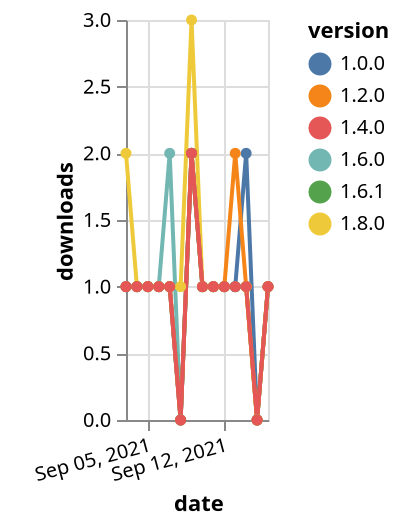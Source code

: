 {"$schema": "https://vega.github.io/schema/vega-lite/v5.json", "description": "A simple bar chart with embedded data.", "data": {"values": [{"date": "2021-09-03", "total": 152, "delta": 1, "version": "1.6.0"}, {"date": "2021-09-04", "total": 153, "delta": 1, "version": "1.6.0"}, {"date": "2021-09-05", "total": 154, "delta": 1, "version": "1.6.0"}, {"date": "2021-09-06", "total": 155, "delta": 1, "version": "1.6.0"}, {"date": "2021-09-07", "total": 157, "delta": 2, "version": "1.6.0"}, {"date": "2021-09-08", "total": 157, "delta": 0, "version": "1.6.0"}, {"date": "2021-09-09", "total": 159, "delta": 2, "version": "1.6.0"}, {"date": "2021-09-10", "total": 160, "delta": 1, "version": "1.6.0"}, {"date": "2021-09-11", "total": 161, "delta": 1, "version": "1.6.0"}, {"date": "2021-09-12", "total": 162, "delta": 1, "version": "1.6.0"}, {"date": "2021-09-13", "total": 163, "delta": 1, "version": "1.6.0"}, {"date": "2021-09-14", "total": 164, "delta": 1, "version": "1.6.0"}, {"date": "2021-09-15", "total": 164, "delta": 0, "version": "1.6.0"}, {"date": "2021-09-16", "total": 165, "delta": 1, "version": "1.6.0"}, {"date": "2021-09-03", "total": 134, "delta": 1, "version": "1.6.1"}, {"date": "2021-09-04", "total": 135, "delta": 1, "version": "1.6.1"}, {"date": "2021-09-05", "total": 136, "delta": 1, "version": "1.6.1"}, {"date": "2021-09-06", "total": 137, "delta": 1, "version": "1.6.1"}, {"date": "2021-09-07", "total": 138, "delta": 1, "version": "1.6.1"}, {"date": "2021-09-08", "total": 138, "delta": 0, "version": "1.6.1"}, {"date": "2021-09-09", "total": 140, "delta": 2, "version": "1.6.1"}, {"date": "2021-09-10", "total": 141, "delta": 1, "version": "1.6.1"}, {"date": "2021-09-11", "total": 142, "delta": 1, "version": "1.6.1"}, {"date": "2021-09-12", "total": 143, "delta": 1, "version": "1.6.1"}, {"date": "2021-09-13", "total": 144, "delta": 1, "version": "1.6.1"}, {"date": "2021-09-14", "total": 145, "delta": 1, "version": "1.6.1"}, {"date": "2021-09-15", "total": 145, "delta": 0, "version": "1.6.1"}, {"date": "2021-09-16", "total": 146, "delta": 1, "version": "1.6.1"}, {"date": "2021-09-03", "total": 120, "delta": 2, "version": "1.8.0"}, {"date": "2021-09-04", "total": 121, "delta": 1, "version": "1.8.0"}, {"date": "2021-09-05", "total": 122, "delta": 1, "version": "1.8.0"}, {"date": "2021-09-06", "total": 123, "delta": 1, "version": "1.8.0"}, {"date": "2021-09-07", "total": 124, "delta": 1, "version": "1.8.0"}, {"date": "2021-09-08", "total": 125, "delta": 1, "version": "1.8.0"}, {"date": "2021-09-09", "total": 128, "delta": 3, "version": "1.8.0"}, {"date": "2021-09-10", "total": 129, "delta": 1, "version": "1.8.0"}, {"date": "2021-09-11", "total": 130, "delta": 1, "version": "1.8.0"}, {"date": "2021-09-12", "total": 131, "delta": 1, "version": "1.8.0"}, {"date": "2021-09-13", "total": 132, "delta": 1, "version": "1.8.0"}, {"date": "2021-09-14", "total": 133, "delta": 1, "version": "1.8.0"}, {"date": "2021-09-15", "total": 133, "delta": 0, "version": "1.8.0"}, {"date": "2021-09-16", "total": 134, "delta": 1, "version": "1.8.0"}, {"date": "2021-09-03", "total": 199, "delta": 1, "version": "1.0.0"}, {"date": "2021-09-04", "total": 200, "delta": 1, "version": "1.0.0"}, {"date": "2021-09-05", "total": 201, "delta": 1, "version": "1.0.0"}, {"date": "2021-09-06", "total": 202, "delta": 1, "version": "1.0.0"}, {"date": "2021-09-07", "total": 203, "delta": 1, "version": "1.0.0"}, {"date": "2021-09-08", "total": 203, "delta": 0, "version": "1.0.0"}, {"date": "2021-09-09", "total": 205, "delta": 2, "version": "1.0.0"}, {"date": "2021-09-10", "total": 206, "delta": 1, "version": "1.0.0"}, {"date": "2021-09-11", "total": 207, "delta": 1, "version": "1.0.0"}, {"date": "2021-09-12", "total": 208, "delta": 1, "version": "1.0.0"}, {"date": "2021-09-13", "total": 209, "delta": 1, "version": "1.0.0"}, {"date": "2021-09-14", "total": 211, "delta": 2, "version": "1.0.0"}, {"date": "2021-09-15", "total": 211, "delta": 0, "version": "1.0.0"}, {"date": "2021-09-16", "total": 212, "delta": 1, "version": "1.0.0"}, {"date": "2021-09-03", "total": 197, "delta": 1, "version": "1.2.0"}, {"date": "2021-09-04", "total": 198, "delta": 1, "version": "1.2.0"}, {"date": "2021-09-05", "total": 199, "delta": 1, "version": "1.2.0"}, {"date": "2021-09-06", "total": 200, "delta": 1, "version": "1.2.0"}, {"date": "2021-09-07", "total": 201, "delta": 1, "version": "1.2.0"}, {"date": "2021-09-08", "total": 201, "delta": 0, "version": "1.2.0"}, {"date": "2021-09-09", "total": 203, "delta": 2, "version": "1.2.0"}, {"date": "2021-09-10", "total": 204, "delta": 1, "version": "1.2.0"}, {"date": "2021-09-11", "total": 205, "delta": 1, "version": "1.2.0"}, {"date": "2021-09-12", "total": 206, "delta": 1, "version": "1.2.0"}, {"date": "2021-09-13", "total": 208, "delta": 2, "version": "1.2.0"}, {"date": "2021-09-14", "total": 209, "delta": 1, "version": "1.2.0"}, {"date": "2021-09-15", "total": 209, "delta": 0, "version": "1.2.0"}, {"date": "2021-09-16", "total": 210, "delta": 1, "version": "1.2.0"}, {"date": "2021-09-03", "total": 165, "delta": 1, "version": "1.4.0"}, {"date": "2021-09-04", "total": 166, "delta": 1, "version": "1.4.0"}, {"date": "2021-09-05", "total": 167, "delta": 1, "version": "1.4.0"}, {"date": "2021-09-06", "total": 168, "delta": 1, "version": "1.4.0"}, {"date": "2021-09-07", "total": 169, "delta": 1, "version": "1.4.0"}, {"date": "2021-09-08", "total": 169, "delta": 0, "version": "1.4.0"}, {"date": "2021-09-09", "total": 171, "delta": 2, "version": "1.4.0"}, {"date": "2021-09-10", "total": 172, "delta": 1, "version": "1.4.0"}, {"date": "2021-09-11", "total": 173, "delta": 1, "version": "1.4.0"}, {"date": "2021-09-12", "total": 174, "delta": 1, "version": "1.4.0"}, {"date": "2021-09-13", "total": 175, "delta": 1, "version": "1.4.0"}, {"date": "2021-09-14", "total": 176, "delta": 1, "version": "1.4.0"}, {"date": "2021-09-15", "total": 176, "delta": 0, "version": "1.4.0"}, {"date": "2021-09-16", "total": 177, "delta": 1, "version": "1.4.0"}]}, "width": "container", "mark": {"type": "line", "point": {"filled": true}}, "encoding": {"x": {"field": "date", "type": "temporal", "timeUnit": "yearmonthdate", "title": "date", "axis": {"labelAngle": -15}}, "y": {"field": "delta", "type": "quantitative", "title": "downloads"}, "color": {"field": "version", "type": "nominal"}, "tooltip": {"field": "delta"}}}